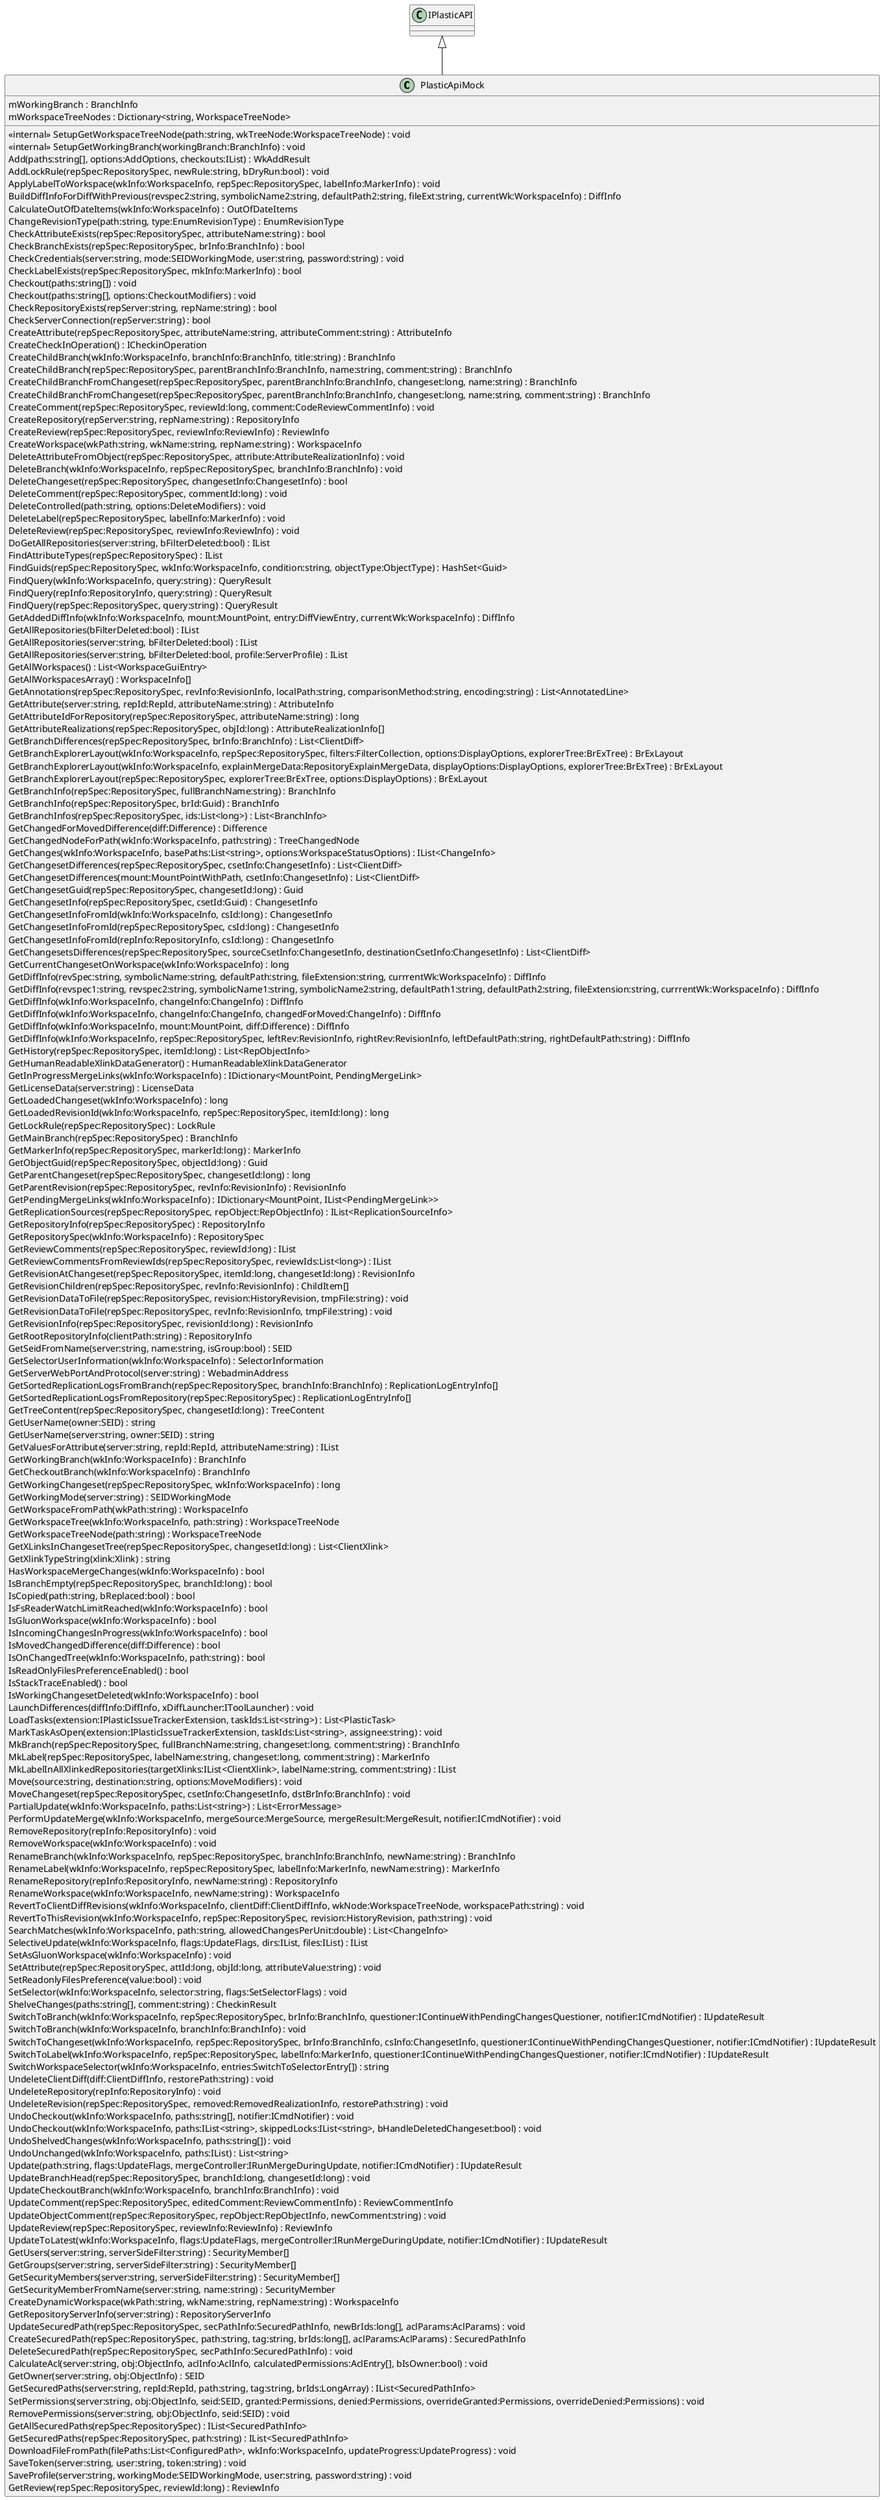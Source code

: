 @startuml
class PlasticApiMock {
    <<internal>> SetupGetWorkspaceTreeNode(path:string, wkTreeNode:WorkspaceTreeNode) : void
    <<internal>> SetupGetWorkingBranch(workingBranch:BranchInfo) : void
    Add(paths:string[], options:AddOptions, checkouts:IList) : WkAddResult
    AddLockRule(repSpec:RepositorySpec, newRule:string, bDryRun:bool) : void
    ApplyLabelToWorkspace(wkInfo:WorkspaceInfo, repSpec:RepositorySpec, labelInfo:MarkerInfo) : void
    BuildDiffInfoForDiffWithPrevious(revspec2:string, symbolicName2:string, defaultPath2:string, fileExt:string, currentWk:WorkspaceInfo) : DiffInfo
    CalculateOutOfDateItems(wkInfo:WorkspaceInfo) : OutOfDateItems
    ChangeRevisionType(path:string, type:EnumRevisionType) : EnumRevisionType
    CheckAttributeExists(repSpec:RepositorySpec, attributeName:string) : bool
    CheckBranchExists(repSpec:RepositorySpec, brInfo:BranchInfo) : bool
    CheckCredentials(server:string, mode:SEIDWorkingMode, user:string, password:string) : void
    CheckLabelExists(repSpec:RepositorySpec, mkInfo:MarkerInfo) : bool
    Checkout(paths:string[]) : void
    Checkout(paths:string[], options:CheckoutModifiers) : void
    CheckRepositoryExists(repServer:string, repName:string) : bool
    CheckServerConnection(repServer:string) : bool
    CreateAttribute(repSpec:RepositorySpec, attributeName:string, attributeComment:string) : AttributeInfo
    CreateCheckInOperation() : ICheckinOperation
    CreateChildBranch(wkInfo:WorkspaceInfo, branchInfo:BranchInfo, title:string) : BranchInfo
    CreateChildBranch(repSpec:RepositorySpec, parentBranchInfo:BranchInfo, name:string, comment:string) : BranchInfo
    CreateChildBranchFromChangeset(repSpec:RepositorySpec, parentBranchInfo:BranchInfo, changeset:long, name:string) : BranchInfo
    CreateChildBranchFromChangeset(repSpec:RepositorySpec, parentBranchInfo:BranchInfo, changeset:long, name:string, comment:string) : BranchInfo
    CreateComment(repSpec:RepositorySpec, reviewId:long, comment:CodeReviewCommentInfo) : void
    CreateRepository(repServer:string, repName:string) : RepositoryInfo
    CreateReview(repSpec:RepositorySpec, reviewInfo:ReviewInfo) : ReviewInfo
    CreateWorkspace(wkPath:string, wkName:string, repName:string) : WorkspaceInfo
    DeleteAttributeFromObject(repSpec:RepositorySpec, attribute:AttributeRealizationInfo) : void
    DeleteBranch(wkInfo:WorkspaceInfo, repSpec:RepositorySpec, branchInfo:BranchInfo) : void
    DeleteChangeset(repSpec:RepositorySpec, changesetInfo:ChangesetInfo) : bool
    DeleteComment(repSpec:RepositorySpec, commentId:long) : void
    DeleteControlled(path:string, options:DeleteModifiers) : void
    DeleteLabel(repSpec:RepositorySpec, labelInfo:MarkerInfo) : void
    DeleteReview(repSpec:RepositorySpec, reviewInfo:ReviewInfo) : void
    DoGetAllRepositories(server:string, bFilterDeleted:bool) : IList
    FindAttributeTypes(repSpec:RepositorySpec) : IList
    FindGuids(repSpec:RepositorySpec, wkInfo:WorkspaceInfo, condition:string, objectType:ObjectType) : HashSet<Guid>
    FindQuery(wkInfo:WorkspaceInfo, query:string) : QueryResult
    FindQuery(repInfo:RepositoryInfo, query:string) : QueryResult
    FindQuery(repSpec:RepositorySpec, query:string) : QueryResult
    GetAddedDiffInfo(wkInfo:WorkspaceInfo, mount:MountPoint, entry:DiffViewEntry, currentWk:WorkspaceInfo) : DiffInfo
    GetAllRepositories(bFilterDeleted:bool) : IList
    GetAllRepositories(server:string, bFilterDeleted:bool) : IList
    GetAllRepositories(server:string, bFilterDeleted:bool, profile:ServerProfile) : IList
    GetAllWorkspaces() : List<WorkspaceGuiEntry>
    GetAllWorkspacesArray() : WorkspaceInfo[]
    GetAnnotations(repSpec:RepositorySpec, revInfo:RevisionInfo, localPath:string, comparisonMethod:string, encoding:string) : List<AnnotatedLine>
    GetAttribute(server:string, repId:RepId, attributeName:string) : AttributeInfo
    GetAttributeIdForRepository(repSpec:RepositorySpec, attributeName:string) : long
    GetAttributeRealizations(repSpec:RepositorySpec, objId:long) : AttributeRealizationInfo[]
    GetBranchDifferences(repSpec:RepositorySpec, brInfo:BranchInfo) : List<ClientDiff>
    GetBranchExplorerLayout(wkInfo:WorkspaceInfo, repSpec:RepositorySpec, filters:FilterCollection, options:DisplayOptions, explorerTree:BrExTree) : BrExLayout
    GetBranchExplorerLayout(wkInfo:WorkspaceInfo, explainMergeData:RepositoryExplainMergeData, displayOptions:DisplayOptions, explorerTree:BrExTree) : BrExLayout
    GetBranchExplorerLayout(repSpec:RepositorySpec, explorerTree:BrExTree, options:DisplayOptions) : BrExLayout
    GetBranchInfo(repSpec:RepositorySpec, fullBranchName:string) : BranchInfo
    GetBranchInfo(repSpec:RepositorySpec, brId:Guid) : BranchInfo
    GetBranchInfos(repSpec:RepositorySpec, ids:List<long>) : List<BranchInfo>
    GetChangedForMovedDifference(diff:Difference) : Difference
    GetChangedNodeForPath(wkInfo:WorkspaceInfo, path:string) : TreeChangedNode
    GetChanges(wkInfo:WorkspaceInfo, basePaths:List<string>, options:WorkspaceStatusOptions) : IList<ChangeInfo>
    GetChangesetDifferences(repSpec:RepositorySpec, csetInfo:ChangesetInfo) : List<ClientDiff>
    GetChangesetDifferences(mount:MountPointWithPath, csetInfo:ChangesetInfo) : List<ClientDiff>
    GetChangesetGuid(repSpec:RepositorySpec, changesetId:long) : Guid
    GetChangesetInfo(repSpec:RepositorySpec, csetId:Guid) : ChangesetInfo
    GetChangesetInfoFromId(wkInfo:WorkspaceInfo, csId:long) : ChangesetInfo
    GetChangesetInfoFromId(repSpec:RepositorySpec, csId:long) : ChangesetInfo
    GetChangesetInfoFromId(repInfo:RepositoryInfo, csId:long) : ChangesetInfo
    GetChangesetsDifferences(repSpec:RepositorySpec, sourceCsetInfo:ChangesetInfo, destinationCsetInfo:ChangesetInfo) : List<ClientDiff>
    GetCurrentChangesetOnWorkspace(wkInfo:WorkspaceInfo) : long
    GetDiffInfo(revSpec:string, symbolicName:string, defaultPath:string, fileExtension:string, currrentWk:WorkspaceInfo) : DiffInfo
    GetDiffInfo(revspec1:string, revspec2:string, symbolicName1:string, symbolicName2:string, defaultPath1:string, defaultPath2:string, fileExtension:string, currrentWk:WorkspaceInfo) : DiffInfo
    GetDiffInfo(wkInfo:WorkspaceInfo, changeInfo:ChangeInfo) : DiffInfo
    GetDiffInfo(wkInfo:WorkspaceInfo, changeInfo:ChangeInfo, changedForMoved:ChangeInfo) : DiffInfo
    GetDiffInfo(wkInfo:WorkspaceInfo, mount:MountPoint, diff:Difference) : DiffInfo
    GetDiffInfo(wkInfo:WorkspaceInfo, repSpec:RepositorySpec, leftRev:RevisionInfo, rightRev:RevisionInfo, leftDefaultPath:string, rightDefaultPath:string) : DiffInfo
    GetHistory(repSpec:RepositorySpec, itemId:long) : List<RepObjectInfo>
    GetHumanReadableXlinkDataGenerator() : HumanReadableXlinkDataGenerator
    GetInProgressMergeLinks(wkInfo:WorkspaceInfo) : IDictionary<MountPoint, PendingMergeLink>
    GetLicenseData(server:string) : LicenseData
    GetLoadedChangeset(wkInfo:WorkspaceInfo) : long
    GetLoadedRevisionId(wkInfo:WorkspaceInfo, repSpec:RepositorySpec, itemId:long) : long
    GetLockRule(repSpec:RepositorySpec) : LockRule
    GetMainBranch(repSpec:RepositorySpec) : BranchInfo
    GetMarkerInfo(repSpec:RepositorySpec, markerId:long) : MarkerInfo
    GetObjectGuid(repSpec:RepositorySpec, objectId:long) : Guid
    GetParentChangeset(repSpec:RepositorySpec, changesetId:long) : long
    GetParentRevision(repSpec:RepositorySpec, revInfo:RevisionInfo) : RevisionInfo
    GetPendingMergeLinks(wkInfo:WorkspaceInfo) : IDictionary<MountPoint, IList<PendingMergeLink>>
    GetReplicationSources(repSpec:RepositorySpec, repObject:RepObjectInfo) : IList<ReplicationSourceInfo>
    GetRepositoryInfo(repSpec:RepositorySpec) : RepositoryInfo
    GetRepositorySpec(wkInfo:WorkspaceInfo) : RepositorySpec
    GetReviewComments(repSpec:RepositorySpec, reviewId:long) : IList
    GetReviewCommentsFromReviewIds(repSpec:RepositorySpec, reviewIds:List<long>) : IList
    GetRevisionAtChangeset(repSpec:RepositorySpec, itemId:long, changesetId:long) : RevisionInfo
    GetRevisionChildren(repSpec:RepositorySpec, revInfo:RevisionInfo) : ChildItem[]
    GetRevisionDataToFile(repSpec:RepositorySpec, revision:HistoryRevision, tmpFile:string) : void
    GetRevisionDataToFile(repSpec:RepositorySpec, revInfo:RevisionInfo, tmpFile:string) : void
    GetRevisionInfo(repSpec:RepositorySpec, revisionId:long) : RevisionInfo
    GetRootRepositoryInfo(clientPath:string) : RepositoryInfo
    GetSeidFromName(server:string, name:string, isGroup:bool) : SEID
    GetSelectorUserInformation(wkInfo:WorkspaceInfo) : SelectorInformation
    GetServerWebPortAndProtocol(server:string) : WebadminAddress
    GetSortedReplicationLogsFromBranch(repSpec:RepositorySpec, branchInfo:BranchInfo) : ReplicationLogEntryInfo[]
    GetSortedReplicationLogsFromRepository(repSpec:RepositorySpec) : ReplicationLogEntryInfo[]
    GetTreeContent(repSpec:RepositorySpec, changesetId:long) : TreeContent
    GetUserName(owner:SEID) : string
    GetUserName(server:string, owner:SEID) : string
    GetValuesForAttribute(server:string, repId:RepId, attributeName:string) : IList
    GetWorkingBranch(wkInfo:WorkspaceInfo) : BranchInfo
    GetCheckoutBranch(wkInfo:WorkspaceInfo) : BranchInfo
    GetWorkingChangeset(repSpec:RepositorySpec, wkInfo:WorkspaceInfo) : long
    GetWorkingMode(server:string) : SEIDWorkingMode
    GetWorkspaceFromPath(wkPath:string) : WorkspaceInfo
    GetWorkspaceTree(wkInfo:WorkspaceInfo, path:string) : WorkspaceTreeNode
    GetWorkspaceTreeNode(path:string) : WorkspaceTreeNode
    GetXLinksInChangesetTree(repSpec:RepositorySpec, changesetId:long) : List<ClientXlink>
    GetXlinkTypeString(xlink:Xlink) : string
    HasWorkspaceMergeChanges(wkInfo:WorkspaceInfo) : bool
    IsBranchEmpty(repSpec:RepositorySpec, branchId:long) : bool
    IsCopied(path:string, bReplaced:bool) : bool
    IsFsReaderWatchLimitReached(wkInfo:WorkspaceInfo) : bool
    IsGluonWorkspace(wkInfo:WorkspaceInfo) : bool
    IsIncomingChangesInProgress(wkInfo:WorkspaceInfo) : bool
    IsMovedChangedDifference(diff:Difference) : bool
    IsOnChangedTree(wkInfo:WorkspaceInfo, path:string) : bool
    IsReadOnlyFilesPreferenceEnabled() : bool
    IsStackTraceEnabled() : bool
    IsWorkingChangesetDeleted(wkInfo:WorkspaceInfo) : bool
    LaunchDifferences(diffInfo:DiffInfo, xDiffLauncher:IToolLauncher) : void
    LoadTasks(extension:IPlasticIssueTrackerExtension, taskIds:List<string>) : List<PlasticTask>
    MarkTaskAsOpen(extension:IPlasticIssueTrackerExtension, taskIds:List<string>, assignee:string) : void
    MkBranch(repSpec:RepositorySpec, fullBranchName:string, changeset:long, comment:string) : BranchInfo
    MkLabel(repSpec:RepositorySpec, labelName:string, changeset:long, comment:string) : MarkerInfo
    MkLabelInAllXlinkedRepositories(targetXlinks:IList<ClientXlink>, labelName:string, comment:string) : IList
    Move(source:string, destination:string, options:MoveModifiers) : void
    MoveChangeset(repSpec:RepositorySpec, csetInfo:ChangesetInfo, dstBrInfo:BranchInfo) : void
    PartialUpdate(wkInfo:WorkspaceInfo, paths:List<string>) : List<ErrorMessage>
    PerformUpdateMerge(wkInfo:WorkspaceInfo, mergeSource:MergeSource, mergeResult:MergeResult, notifier:ICmdNotifier) : void
    RemoveRepository(repInfo:RepositoryInfo) : void
    RemoveWorkspace(wkInfo:WorkspaceInfo) : void
    RenameBranch(wkInfo:WorkspaceInfo, repSpec:RepositorySpec, branchInfo:BranchInfo, newName:string) : BranchInfo
    RenameLabel(wkInfo:WorkspaceInfo, repSpec:RepositorySpec, labelInfo:MarkerInfo, newName:string) : MarkerInfo
    RenameRepository(repInfo:RepositoryInfo, newName:string) : RepositoryInfo
    RenameWorkspace(wkInfo:WorkspaceInfo, newName:string) : WorkspaceInfo
    RevertToClientDiffRevisions(wkInfo:WorkspaceInfo, clientDiff:ClientDiffInfo, wkNode:WorkspaceTreeNode, workspacePath:string) : void
    RevertToThisRevision(wkInfo:WorkspaceInfo, repSpec:RepositorySpec, revision:HistoryRevision, path:string) : void
    SearchMatches(wkInfo:WorkspaceInfo, path:string, allowedChangesPerUnit:double) : List<ChangeInfo>
    SelectiveUpdate(wkInfo:WorkspaceInfo, flags:UpdateFlags, dirs:IList, files:IList) : IList
    SetAsGluonWorkspace(wkInfo:WorkspaceInfo) : void
    SetAttribute(repSpec:RepositorySpec, attId:long, objId:long, attributeValue:string) : void
    SetReadonlyFilesPreference(value:bool) : void
    SetSelector(wkInfo:WorkspaceInfo, selector:string, flags:SetSelectorFlags) : void
    ShelveChanges(paths:string[], comment:string) : CheckinResult
    SwitchToBranch(wkInfo:WorkspaceInfo, repSpec:RepositorySpec, brInfo:BranchInfo, questioner:IContinueWithPendingChangesQuestioner, notifier:ICmdNotifier) : IUpdateResult
    SwitchToBranch(wkInfo:WorkspaceInfo, branchInfo:BranchInfo) : void
    SwitchToChangeset(wkInfo:WorkspaceInfo, repSpec:RepositorySpec, brInfo:BranchInfo, csInfo:ChangesetInfo, questioner:IContinueWithPendingChangesQuestioner, notifier:ICmdNotifier) : IUpdateResult
    SwitchToLabel(wkInfo:WorkspaceInfo, repSpec:RepositorySpec, labelInfo:MarkerInfo, questioner:IContinueWithPendingChangesQuestioner, notifier:ICmdNotifier) : IUpdateResult
    SwitchWorkspaceSelector(wkInfo:WorkspaceInfo, entries:SwitchToSelectorEntry[]) : string
    UndeleteClientDiff(diff:ClientDiffInfo, restorePath:string) : void
    UndeleteRepository(repInfo:RepositoryInfo) : void
    UndeleteRevision(repSpec:RepositorySpec, removed:RemovedRealizationInfo, restorePath:string) : void
    UndoCheckout(wkInfo:WorkspaceInfo, paths:string[], notifier:ICmdNotifier) : void
    UndoCheckout(wkInfo:WorkspaceInfo, paths:IList<string>, skippedLocks:IList<string>, bHandleDeletedChangeset:bool) : void
    UndoShelvedChanges(wkInfo:WorkspaceInfo, paths:string[]) : void
    UndoUnchanged(wkInfo:WorkspaceInfo, paths:IList) : List<string>
    Update(path:string, flags:UpdateFlags, mergeController:IRunMergeDuringUpdate, notifier:ICmdNotifier) : IUpdateResult
    UpdateBranchHead(repSpec:RepositorySpec, branchId:long, changesetId:long) : void
    UpdateCheckoutBranch(wkInfo:WorkspaceInfo, branchInfo:BranchInfo) : void
    UpdateComment(repSpec:RepositorySpec, editedComment:ReviewCommentInfo) : ReviewCommentInfo
    UpdateObjectComment(repSpec:RepositorySpec, repObject:RepObjectInfo, newComment:string) : void
    UpdateReview(repSpec:RepositorySpec, reviewInfo:ReviewInfo) : ReviewInfo
    UpdateToLatest(wkInfo:WorkspaceInfo, flags:UpdateFlags, mergeController:IRunMergeDuringUpdate, notifier:ICmdNotifier) : IUpdateResult
    GetUsers(server:string, serverSideFilter:string) : SecurityMember[]
    GetGroups(server:string, serverSideFilter:string) : SecurityMember[]
    GetSecurityMembers(server:string, serverSideFilter:string) : SecurityMember[]
    GetSecurityMemberFromName(server:string, name:string) : SecurityMember
    CreateDynamicWorkspace(wkPath:string, wkName:string, repName:string) : WorkspaceInfo
    GetRepositoryServerInfo(server:string) : RepositoryServerInfo
    UpdateSecuredPath(repSpec:RepositorySpec, secPathInfo:SecuredPathInfo, newBrIds:long[], aclParams:AclParams) : void
    CreateSecuredPath(repSpec:RepositorySpec, path:string, tag:string, brIds:long[], aclParams:AclParams) : SecuredPathInfo
    DeleteSecuredPath(repSpec:RepositorySpec, secPathInfo:SecuredPathInfo) : void
    CalculateAcl(server:string, obj:ObjectInfo, aclInfo:AclInfo, calculatedPermissions:AclEntry[], bIsOwner:bool) : void
    GetOwner(server:string, obj:ObjectInfo) : SEID
    GetSecuredPaths(server:string, repId:RepId, path:string, tag:string, brIds:LongArray) : IList<SecuredPathInfo>
    SetPermissions(server:string, obj:ObjectInfo, seid:SEID, granted:Permissions, denied:Permissions, overrideGranted:Permissions, overrideDenied:Permissions) : void
    RemovePermissions(server:string, obj:ObjectInfo, seid:SEID) : void
    GetAllSecuredPaths(repSpec:RepositorySpec) : IList<SecuredPathInfo>
    GetSecuredPaths(repSpec:RepositorySpec, path:string) : IList<SecuredPathInfo>
    DownloadFileFromPath(filePaths:List<ConfiguredPath>, wkInfo:WorkspaceInfo, updateProgress:UpdateProgress) : void
    SaveToken(server:string, user:string, token:string) : void
    SaveProfile(server:string, workingMode:SEIDWorkingMode, user:string, password:string) : void
    GetReview(repSpec:RepositorySpec, reviewId:long) : ReviewInfo
    mWorkingBranch : BranchInfo
    mWorkspaceTreeNodes : Dictionary<string, WorkspaceTreeNode>
}
IPlasticAPI <|-- PlasticApiMock
@enduml
